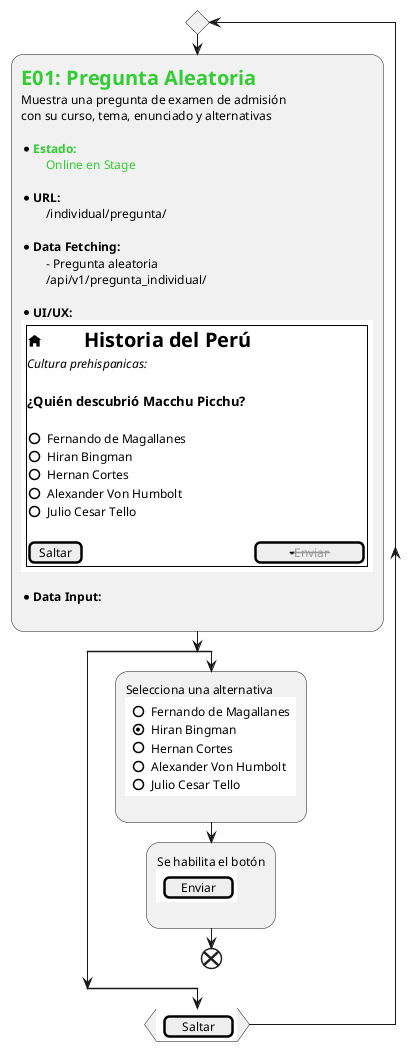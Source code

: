 @startuml E01_Pregunta_Aleatoria

repeat
    :=<color:LimeGreen>E01: Pregunta Aleatoria
    Muestra una pregunta de examen de admisión
    con su curso, tema, enunciado y alternativas

    * **<color:LimeGreen>Estado:**
    \t<color:LimeGreen>Online en Stage

    * **URL:**
    \t/individual/pregunta/\t

    * **Data Fetching:**
    \t- Pregunta aleatoria
    \t/api/v1/pregunta_individual/\t

    * **UI/UX:**
    {{
        salt
        {+
        =<b><&home>\tHistoria del Perú
        ====Cultura prehispanicas:
        .
        ===¿Quién descubrió Macchu Picchu?
        .
        () Fernando de Magallanes
        () Hiran Bingman
        () Hernan Cortes
        () Alexander Von Humbolt
        () Julio Cesar Tello
        .
        [Saltar] | [ ---<color:#9a9a9a>Enviar-- ]
        }
    }}

    * **Data Input:**
    ' \tNone
    ;

    split
        ' :
        ' {{
        '     salt
        '     {+
        '     [ Saltar ]
        '     }
        ' }}
        ' ;
    split again
        :Selecciona una alternativa
        {{
            salt
            {
            () Fernando de Magallanes
            (X) Hiran Bingman
            () Hernan Cortes
            () Alexander Von Humbolt
            () Julio Cesar Tello
            }
        }}
        ;
        :Se habilita el botón
        {{
            salt
            {
            [ Enviar ]
            }
        }}
        ;

        end
    endsplit

repeat while ({{
        salt
        {
        [ Saltar ]
        }
    }})


' backward :
'     {{
'         salt
'         {+
'         [ Saltar ]
'         }
'     }}
'     ;
' repeat while (Nueva Pregunta?) is (Sí)
' ->No;

@enduml
